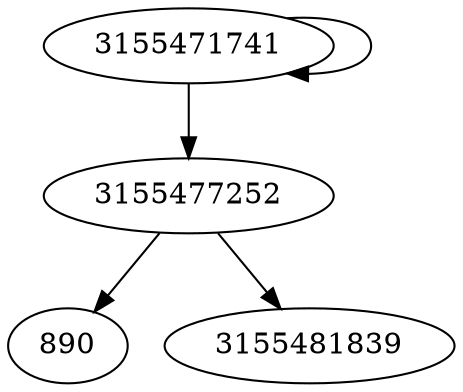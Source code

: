 digraph  {
890;
3155477252;
3155471741;
3155481839;
3155477252 -> 3155481839;
3155477252 -> 890;
3155471741 -> 3155477252;
3155471741 -> 3155471741;
}

